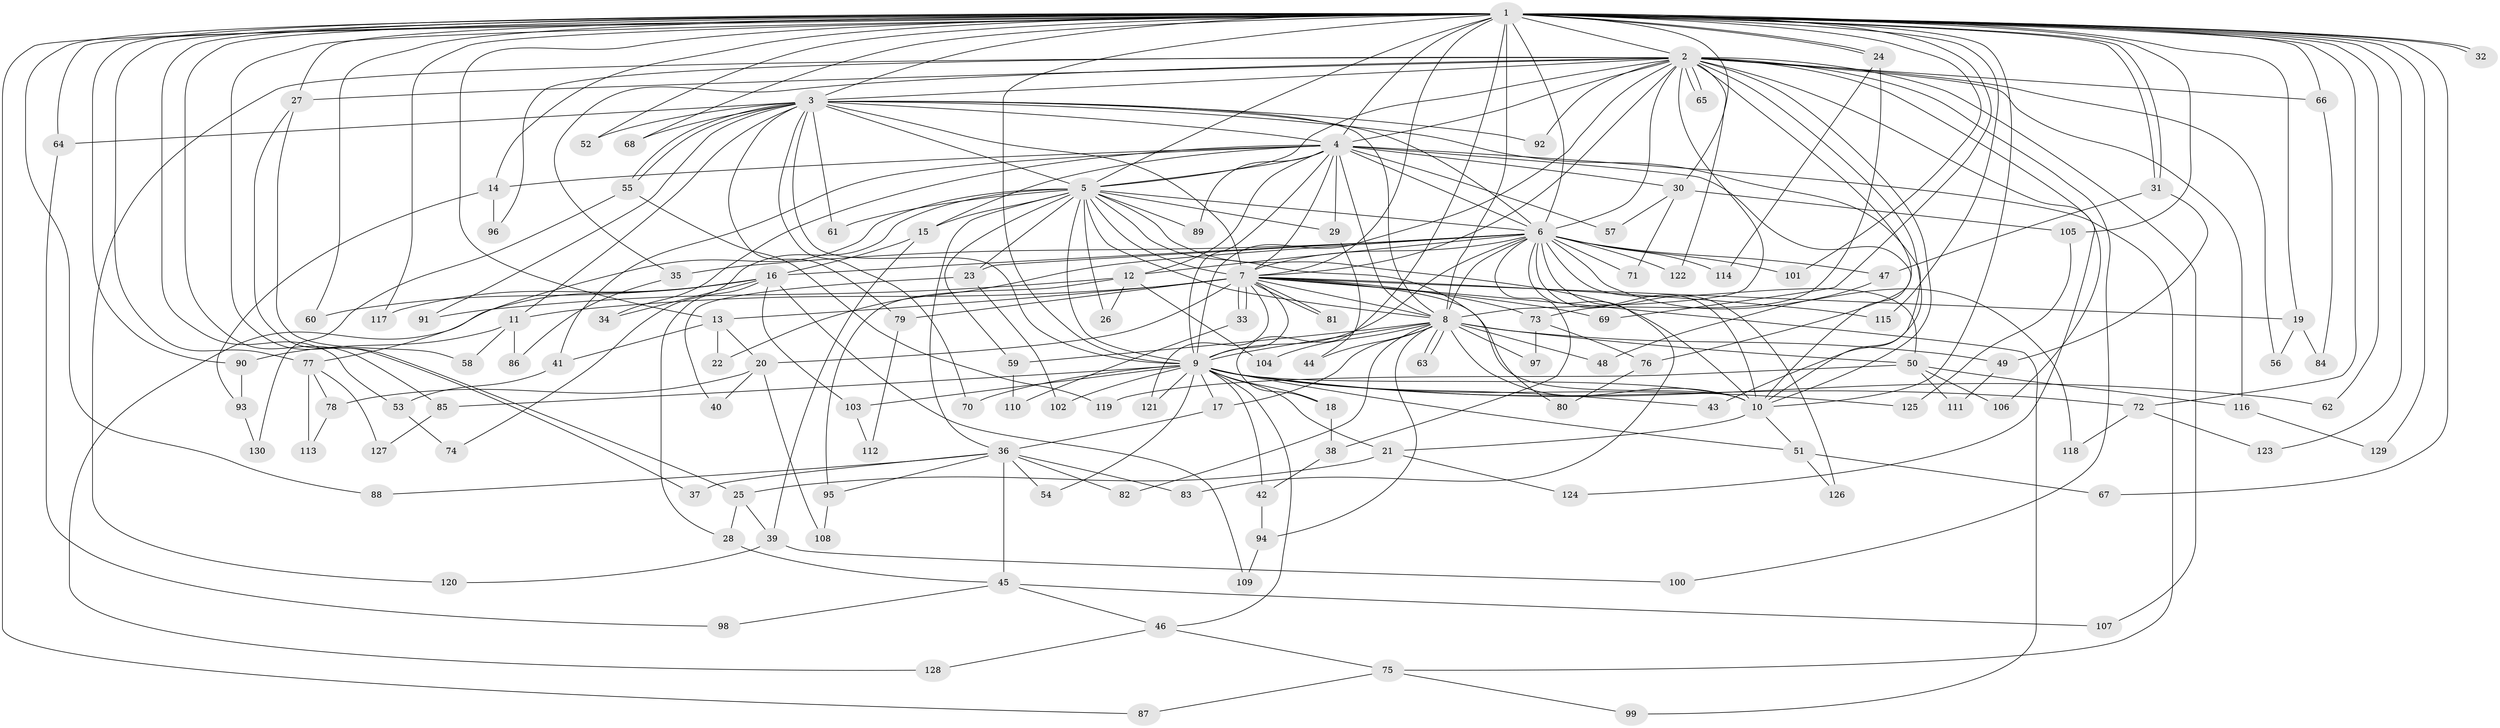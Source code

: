 // Generated by graph-tools (version 1.1) at 2025/49/03/09/25 03:49:32]
// undirected, 130 vertices, 285 edges
graph export_dot {
graph [start="1"]
  node [color=gray90,style=filled];
  1;
  2;
  3;
  4;
  5;
  6;
  7;
  8;
  9;
  10;
  11;
  12;
  13;
  14;
  15;
  16;
  17;
  18;
  19;
  20;
  21;
  22;
  23;
  24;
  25;
  26;
  27;
  28;
  29;
  30;
  31;
  32;
  33;
  34;
  35;
  36;
  37;
  38;
  39;
  40;
  41;
  42;
  43;
  44;
  45;
  46;
  47;
  48;
  49;
  50;
  51;
  52;
  53;
  54;
  55;
  56;
  57;
  58;
  59;
  60;
  61;
  62;
  63;
  64;
  65;
  66;
  67;
  68;
  69;
  70;
  71;
  72;
  73;
  74;
  75;
  76;
  77;
  78;
  79;
  80;
  81;
  82;
  83;
  84;
  85;
  86;
  87;
  88;
  89;
  90;
  91;
  92;
  93;
  94;
  95;
  96;
  97;
  98;
  99;
  100;
  101;
  102;
  103;
  104;
  105;
  106;
  107;
  108;
  109;
  110;
  111;
  112;
  113;
  114;
  115;
  116;
  117;
  118;
  119;
  120;
  121;
  122;
  123;
  124;
  125;
  126;
  127;
  128;
  129;
  130;
  1 -- 2;
  1 -- 3;
  1 -- 4;
  1 -- 5;
  1 -- 6;
  1 -- 7;
  1 -- 8;
  1 -- 9;
  1 -- 10;
  1 -- 13;
  1 -- 14;
  1 -- 18;
  1 -- 19;
  1 -- 24;
  1 -- 24;
  1 -- 25;
  1 -- 27;
  1 -- 30;
  1 -- 31;
  1 -- 31;
  1 -- 32;
  1 -- 32;
  1 -- 52;
  1 -- 53;
  1 -- 60;
  1 -- 62;
  1 -- 64;
  1 -- 66;
  1 -- 67;
  1 -- 68;
  1 -- 69;
  1 -- 72;
  1 -- 77;
  1 -- 85;
  1 -- 87;
  1 -- 88;
  1 -- 90;
  1 -- 101;
  1 -- 105;
  1 -- 115;
  1 -- 117;
  1 -- 123;
  1 -- 129;
  2 -- 3;
  2 -- 4;
  2 -- 5;
  2 -- 6;
  2 -- 7;
  2 -- 8;
  2 -- 9;
  2 -- 10;
  2 -- 27;
  2 -- 35;
  2 -- 43;
  2 -- 56;
  2 -- 65;
  2 -- 65;
  2 -- 66;
  2 -- 76;
  2 -- 92;
  2 -- 96;
  2 -- 100;
  2 -- 106;
  2 -- 107;
  2 -- 116;
  2 -- 120;
  2 -- 122;
  2 -- 124;
  3 -- 4;
  3 -- 5;
  3 -- 6;
  3 -- 7;
  3 -- 8;
  3 -- 9;
  3 -- 10;
  3 -- 11;
  3 -- 52;
  3 -- 55;
  3 -- 55;
  3 -- 61;
  3 -- 64;
  3 -- 68;
  3 -- 70;
  3 -- 79;
  3 -- 91;
  3 -- 92;
  4 -- 5;
  4 -- 6;
  4 -- 7;
  4 -- 8;
  4 -- 9;
  4 -- 10;
  4 -- 12;
  4 -- 14;
  4 -- 15;
  4 -- 29;
  4 -- 30;
  4 -- 34;
  4 -- 41;
  4 -- 57;
  4 -- 75;
  4 -- 89;
  5 -- 6;
  5 -- 7;
  5 -- 8;
  5 -- 9;
  5 -- 10;
  5 -- 15;
  5 -- 23;
  5 -- 26;
  5 -- 29;
  5 -- 36;
  5 -- 59;
  5 -- 61;
  5 -- 74;
  5 -- 77;
  5 -- 80;
  5 -- 89;
  6 -- 7;
  6 -- 8;
  6 -- 9;
  6 -- 10;
  6 -- 12;
  6 -- 16;
  6 -- 22;
  6 -- 23;
  6 -- 35;
  6 -- 38;
  6 -- 47;
  6 -- 50;
  6 -- 71;
  6 -- 83;
  6 -- 101;
  6 -- 114;
  6 -- 118;
  6 -- 122;
  6 -- 126;
  7 -- 8;
  7 -- 9;
  7 -- 10;
  7 -- 11;
  7 -- 13;
  7 -- 19;
  7 -- 20;
  7 -- 33;
  7 -- 33;
  7 -- 69;
  7 -- 73;
  7 -- 79;
  7 -- 81;
  7 -- 81;
  7 -- 99;
  7 -- 115;
  7 -- 121;
  8 -- 9;
  8 -- 10;
  8 -- 17;
  8 -- 44;
  8 -- 48;
  8 -- 49;
  8 -- 50;
  8 -- 59;
  8 -- 63;
  8 -- 63;
  8 -- 82;
  8 -- 94;
  8 -- 97;
  8 -- 104;
  9 -- 10;
  9 -- 17;
  9 -- 18;
  9 -- 21;
  9 -- 42;
  9 -- 43;
  9 -- 46;
  9 -- 51;
  9 -- 54;
  9 -- 62;
  9 -- 70;
  9 -- 72;
  9 -- 85;
  9 -- 102;
  9 -- 103;
  9 -- 121;
  9 -- 125;
  10 -- 21;
  10 -- 51;
  11 -- 58;
  11 -- 86;
  11 -- 90;
  12 -- 26;
  12 -- 91;
  12 -- 95;
  12 -- 104;
  13 -- 20;
  13 -- 22;
  13 -- 41;
  14 -- 93;
  14 -- 96;
  15 -- 16;
  15 -- 39;
  16 -- 28;
  16 -- 34;
  16 -- 60;
  16 -- 103;
  16 -- 109;
  16 -- 117;
  16 -- 128;
  17 -- 36;
  18 -- 38;
  19 -- 56;
  19 -- 84;
  20 -- 40;
  20 -- 78;
  20 -- 108;
  21 -- 25;
  21 -- 124;
  23 -- 40;
  23 -- 102;
  24 -- 73;
  24 -- 114;
  25 -- 28;
  25 -- 39;
  27 -- 37;
  27 -- 58;
  28 -- 45;
  29 -- 44;
  30 -- 57;
  30 -- 71;
  30 -- 105;
  31 -- 47;
  31 -- 49;
  33 -- 110;
  35 -- 86;
  36 -- 37;
  36 -- 45;
  36 -- 54;
  36 -- 82;
  36 -- 83;
  36 -- 88;
  36 -- 95;
  38 -- 42;
  39 -- 100;
  39 -- 120;
  41 -- 53;
  42 -- 94;
  45 -- 46;
  45 -- 98;
  45 -- 107;
  46 -- 75;
  46 -- 128;
  47 -- 48;
  49 -- 111;
  50 -- 106;
  50 -- 111;
  50 -- 116;
  50 -- 119;
  51 -- 67;
  51 -- 126;
  53 -- 74;
  55 -- 119;
  55 -- 130;
  59 -- 110;
  64 -- 98;
  66 -- 84;
  72 -- 118;
  72 -- 123;
  73 -- 76;
  73 -- 97;
  75 -- 87;
  75 -- 99;
  76 -- 80;
  77 -- 78;
  77 -- 113;
  77 -- 127;
  78 -- 113;
  79 -- 112;
  85 -- 127;
  90 -- 93;
  93 -- 130;
  94 -- 109;
  95 -- 108;
  103 -- 112;
  105 -- 125;
  116 -- 129;
}
